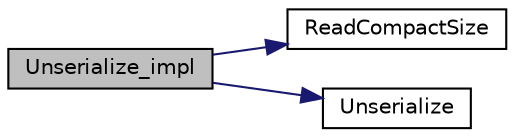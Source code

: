 digraph "Unserialize_impl"
{
  edge [fontname="Helvetica",fontsize="10",labelfontname="Helvetica",labelfontsize="10"];
  node [fontname="Helvetica",fontsize="10",shape=record];
  rankdir="LR";
  Node321 [label="Unserialize_impl",height=0.2,width=0.4,color="black", fillcolor="grey75", style="filled", fontcolor="black"];
  Node321 -> Node322 [color="midnightblue",fontsize="10",style="solid",fontname="Helvetica"];
  Node322 [label="ReadCompactSize",height=0.2,width=0.4,color="black", fillcolor="white", style="filled",URL="$serialize_8h.html#ae3fd928949b7361accfec79c314aa90f"];
  Node321 -> Node323 [color="midnightblue",fontsize="10",style="solid",fontname="Helvetica"];
  Node323 [label="Unserialize",height=0.2,width=0.4,color="black", fillcolor="white", style="filled",URL="$serialize_8h.html#a6535b70fa93811f2b1df307a424eb317"];
}
